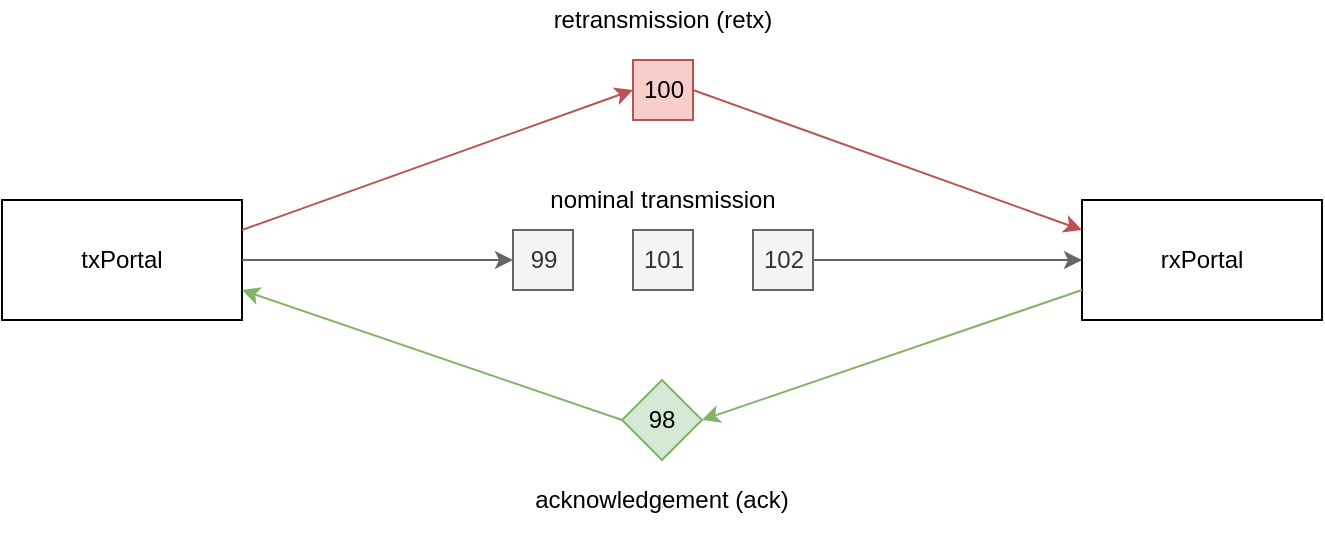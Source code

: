 <mxfile version="13.7.9" type="device"><diagram id="C4L8SWQeV7eMygEo76Vd" name="Page-1"><mxGraphModel dx="1102" dy="1000" grid="1" gridSize="10" guides="1" tooltips="1" connect="1" arrows="1" fold="1" page="1" pageScale="1" pageWidth="800" pageHeight="320" math="0" shadow="0"><root><mxCell id="0"/><mxCell id="1" parent="0"/><mxCell id="3oVct-KLem4plZOoS7y--1" value="txPortal" style="rounded=0;whiteSpace=wrap;html=1;" parent="1" vertex="1"><mxGeometry x="70" y="130" width="120" height="60" as="geometry"/></mxCell><mxCell id="3oVct-KLem4plZOoS7y--2" value="rxPortal" style="rounded=0;whiteSpace=wrap;html=1;" parent="1" vertex="1"><mxGeometry x="610" y="130" width="120" height="60" as="geometry"/></mxCell><mxCell id="3oVct-KLem4plZOoS7y--4" value="99" style="rounded=0;whiteSpace=wrap;html=1;fillColor=#f5f5f5;strokeColor=#666666;fontColor=#333333;" parent="1" vertex="1"><mxGeometry x="325.5" y="145" width="30" height="30" as="geometry"/></mxCell><mxCell id="3oVct-KLem4plZOoS7y--5" value="101" style="rounded=0;whiteSpace=wrap;html=1;fillColor=#f5f5f5;strokeColor=#666666;fontColor=#333333;" parent="1" vertex="1"><mxGeometry x="385.5" y="145" width="30" height="30" as="geometry"/></mxCell><mxCell id="3oVct-KLem4plZOoS7y--6" value="102" style="rounded=0;whiteSpace=wrap;html=1;fillColor=#f5f5f5;strokeColor=#666666;fontColor=#333333;" parent="1" vertex="1"><mxGeometry x="445.5" y="145" width="30" height="30" as="geometry"/></mxCell><mxCell id="E8j2JTTZcdItOnodnQq4-2" value="" style="endArrow=classic;html=1;fontSize=18;exitX=1;exitY=0.5;exitDx=0;exitDy=0;entryX=0;entryY=0.5;entryDx=0;entryDy=0;fillColor=#f5f5f5;strokeColor=#666666;" edge="1" parent="1" source="3oVct-KLem4plZOoS7y--1" target="3oVct-KLem4plZOoS7y--4"><mxGeometry width="50" height="50" relative="1" as="geometry"><mxPoint x="260" y="270" as="sourcePoint"/><mxPoint x="310" y="220" as="targetPoint"/></mxGeometry></mxCell><mxCell id="E8j2JTTZcdItOnodnQq4-3" value="" style="endArrow=classic;html=1;fontSize=18;exitX=1;exitY=0.5;exitDx=0;exitDy=0;entryX=0;entryY=0.5;entryDx=0;entryDy=0;fillColor=#f5f5f5;strokeColor=#666666;" edge="1" parent="1" source="3oVct-KLem4plZOoS7y--6" target="3oVct-KLem4plZOoS7y--2"><mxGeometry width="50" height="50" relative="1" as="geometry"><mxPoint x="490" y="290" as="sourcePoint"/><mxPoint x="540" y="240" as="targetPoint"/></mxGeometry></mxCell><mxCell id="E8j2JTTZcdItOnodnQq4-4" value="nominal transmission" style="text;html=1;strokeColor=none;fillColor=none;align=center;verticalAlign=middle;whiteSpace=wrap;rounded=0;fontSize=12;" vertex="1" parent="1"><mxGeometry x="337.5" y="120" width="125" height="20" as="geometry"/></mxCell><mxCell id="E8j2JTTZcdItOnodnQq4-5" value="100" style="rounded=0;whiteSpace=wrap;html=1;fillColor=#f8cecc;strokeColor=#b85450;" vertex="1" parent="1"><mxGeometry x="385.5" y="60" width="30" height="30" as="geometry"/></mxCell><mxCell id="E8j2JTTZcdItOnodnQq4-6" value="" style="endArrow=classic;html=1;fontSize=12;exitX=1;exitY=0.25;exitDx=0;exitDy=0;entryX=0;entryY=0.5;entryDx=0;entryDy=0;fillColor=#f8cecc;strokeColor=#b85450;" edge="1" parent="1" source="3oVct-KLem4plZOoS7y--1" target="E8j2JTTZcdItOnodnQq4-5"><mxGeometry width="50" height="50" relative="1" as="geometry"><mxPoint x="220" y="160" as="sourcePoint"/><mxPoint x="270" y="110" as="targetPoint"/></mxGeometry></mxCell><mxCell id="E8j2JTTZcdItOnodnQq4-7" value="" style="endArrow=classic;html=1;fontSize=12;exitX=1;exitY=0.5;exitDx=0;exitDy=0;entryX=0;entryY=0.25;entryDx=0;entryDy=0;fillColor=#f8cecc;strokeColor=#b85450;" edge="1" parent="1" source="E8j2JTTZcdItOnodnQq4-5" target="3oVct-KLem4plZOoS7y--2"><mxGeometry width="50" height="50" relative="1" as="geometry"><mxPoint x="590" y="360" as="sourcePoint"/><mxPoint x="640" y="310" as="targetPoint"/></mxGeometry></mxCell><mxCell id="E8j2JTTZcdItOnodnQq4-8" value="retransmission (retx)" style="text;html=1;strokeColor=none;fillColor=none;align=center;verticalAlign=middle;whiteSpace=wrap;rounded=0;fontSize=12;" vertex="1" parent="1"><mxGeometry x="338" y="30" width="125" height="20" as="geometry"/></mxCell><mxCell id="E8j2JTTZcdItOnodnQq4-9" value="98" style="rhombus;whiteSpace=wrap;html=1;fontSize=12;fillColor=#d5e8d4;strokeColor=#82b366;" vertex="1" parent="1"><mxGeometry x="380" y="220" width="40" height="40" as="geometry"/></mxCell><mxCell id="E8j2JTTZcdItOnodnQq4-10" value="" style="endArrow=classic;html=1;fontSize=12;exitX=0;exitY=0.75;exitDx=0;exitDy=0;entryX=1;entryY=0.5;entryDx=0;entryDy=0;fillColor=#d5e8d4;strokeColor=#82b366;" edge="1" parent="1" source="3oVct-KLem4plZOoS7y--2" target="E8j2JTTZcdItOnodnQq4-9"><mxGeometry width="50" height="50" relative="1" as="geometry"><mxPoint x="570" y="400" as="sourcePoint"/><mxPoint x="620" y="350" as="targetPoint"/></mxGeometry></mxCell><mxCell id="E8j2JTTZcdItOnodnQq4-11" value="" style="endArrow=classic;html=1;fontSize=12;exitX=0;exitY=0.5;exitDx=0;exitDy=0;entryX=1;entryY=0.75;entryDx=0;entryDy=0;fillColor=#d5e8d4;strokeColor=#82b366;" edge="1" parent="1" source="E8j2JTTZcdItOnodnQq4-9" target="3oVct-KLem4plZOoS7y--1"><mxGeometry width="50" height="50" relative="1" as="geometry"><mxPoint x="210" y="360" as="sourcePoint"/><mxPoint x="260" y="310" as="targetPoint"/></mxGeometry></mxCell><mxCell id="E8j2JTTZcdItOnodnQq4-12" value="acknowledgement (ack)" style="text;html=1;strokeColor=none;fillColor=none;align=center;verticalAlign=middle;whiteSpace=wrap;rounded=0;fontSize=12;" vertex="1" parent="1"><mxGeometry x="334" y="270" width="132" height="20" as="geometry"/></mxCell><mxCell id="E8j2JTTZcdItOnodnQq4-13" style="edgeStyle=orthogonalEdgeStyle;rounded=0;orthogonalLoop=1;jettySize=auto;html=1;exitX=0.5;exitY=1;exitDx=0;exitDy=0;fontSize=12;fontColor=#F19C99;" edge="1" parent="1" source="E8j2JTTZcdItOnodnQq4-12" target="E8j2JTTZcdItOnodnQq4-12"><mxGeometry relative="1" as="geometry"/></mxCell></root></mxGraphModel></diagram></mxfile>